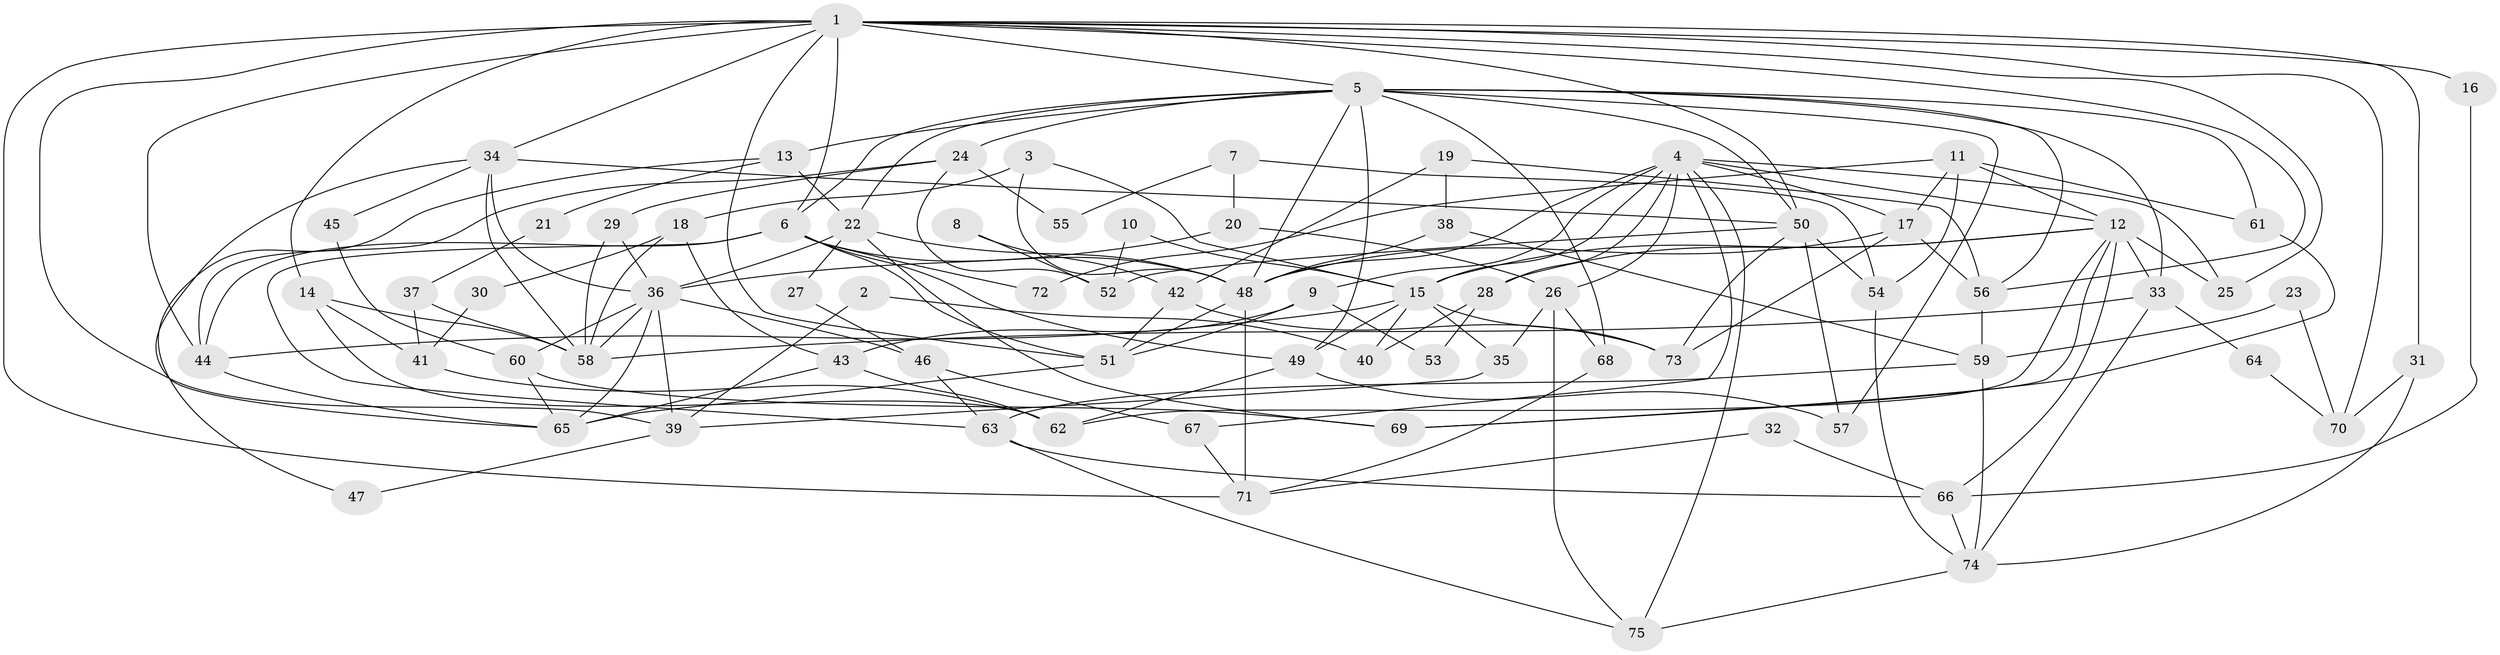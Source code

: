 // original degree distribution, {4: 0.25471698113207547, 2: 0.16981132075471697, 3: 0.2358490566037736, 5: 0.20754716981132076, 6: 0.0660377358490566, 7: 0.03773584905660377, 8: 0.018867924528301886, 9: 0.009433962264150943}
// Generated by graph-tools (version 1.1) at 2025/51/03/04/25 22:51:13]
// undirected, 75 vertices, 167 edges
graph export_dot {
  node [color=gray90,style=filled];
  1;
  2;
  3;
  4;
  5;
  6;
  7;
  8;
  9;
  10;
  11;
  12;
  13;
  14;
  15;
  16;
  17;
  18;
  19;
  20;
  21;
  22;
  23;
  24;
  25;
  26;
  27;
  28;
  29;
  30;
  31;
  32;
  33;
  34;
  35;
  36;
  37;
  38;
  39;
  40;
  41;
  42;
  43;
  44;
  45;
  46;
  47;
  48;
  49;
  50;
  51;
  52;
  53;
  54;
  55;
  56;
  57;
  58;
  59;
  60;
  61;
  62;
  63;
  64;
  65;
  66;
  67;
  68;
  69;
  70;
  71;
  72;
  73;
  74;
  75;
  1 -- 5 [weight=1.0];
  1 -- 6 [weight=2.0];
  1 -- 14 [weight=1.0];
  1 -- 16 [weight=1.0];
  1 -- 25 [weight=1.0];
  1 -- 31 [weight=1.0];
  1 -- 34 [weight=1.0];
  1 -- 39 [weight=1.0];
  1 -- 44 [weight=1.0];
  1 -- 50 [weight=1.0];
  1 -- 51 [weight=1.0];
  1 -- 56 [weight=1.0];
  1 -- 70 [weight=1.0];
  1 -- 71 [weight=1.0];
  2 -- 39 [weight=1.0];
  2 -- 40 [weight=1.0];
  3 -- 15 [weight=1.0];
  3 -- 18 [weight=1.0];
  3 -- 48 [weight=1.0];
  4 -- 9 [weight=1.0];
  4 -- 12 [weight=1.0];
  4 -- 15 [weight=1.0];
  4 -- 17 [weight=1.0];
  4 -- 25 [weight=1.0];
  4 -- 26 [weight=1.0];
  4 -- 28 [weight=2.0];
  4 -- 48 [weight=1.0];
  4 -- 67 [weight=1.0];
  4 -- 75 [weight=1.0];
  5 -- 6 [weight=1.0];
  5 -- 13 [weight=1.0];
  5 -- 22 [weight=1.0];
  5 -- 24 [weight=1.0];
  5 -- 33 [weight=1.0];
  5 -- 48 [weight=1.0];
  5 -- 49 [weight=2.0];
  5 -- 50 [weight=2.0];
  5 -- 56 [weight=1.0];
  5 -- 57 [weight=1.0];
  5 -- 61 [weight=1.0];
  5 -- 68 [weight=1.0];
  6 -- 44 [weight=1.0];
  6 -- 48 [weight=1.0];
  6 -- 49 [weight=1.0];
  6 -- 51 [weight=1.0];
  6 -- 63 [weight=1.0];
  6 -- 72 [weight=1.0];
  7 -- 20 [weight=1.0];
  7 -- 54 [weight=1.0];
  7 -- 55 [weight=1.0];
  8 -- 42 [weight=1.0];
  8 -- 52 [weight=1.0];
  9 -- 43 [weight=1.0];
  9 -- 51 [weight=1.0];
  9 -- 53 [weight=1.0];
  10 -- 15 [weight=1.0];
  10 -- 52 [weight=1.0];
  11 -- 12 [weight=1.0];
  11 -- 17 [weight=1.0];
  11 -- 54 [weight=1.0];
  11 -- 61 [weight=1.0];
  11 -- 72 [weight=1.0];
  12 -- 15 [weight=2.0];
  12 -- 25 [weight=1.0];
  12 -- 28 [weight=1.0];
  12 -- 33 [weight=1.0];
  12 -- 62 [weight=1.0];
  12 -- 66 [weight=1.0];
  12 -- 69 [weight=1.0];
  13 -- 21 [weight=1.0];
  13 -- 22 [weight=1.0];
  13 -- 47 [weight=1.0];
  14 -- 41 [weight=1.0];
  14 -- 58 [weight=1.0];
  14 -- 62 [weight=1.0];
  15 -- 35 [weight=1.0];
  15 -- 40 [weight=2.0];
  15 -- 44 [weight=1.0];
  15 -- 49 [weight=2.0];
  15 -- 73 [weight=1.0];
  16 -- 66 [weight=1.0];
  17 -- 48 [weight=1.0];
  17 -- 56 [weight=1.0];
  17 -- 73 [weight=1.0];
  18 -- 30 [weight=1.0];
  18 -- 43 [weight=1.0];
  18 -- 58 [weight=1.0];
  19 -- 38 [weight=1.0];
  19 -- 42 [weight=1.0];
  19 -- 56 [weight=1.0];
  20 -- 26 [weight=1.0];
  20 -- 36 [weight=1.0];
  21 -- 37 [weight=1.0];
  22 -- 27 [weight=1.0];
  22 -- 36 [weight=1.0];
  22 -- 48 [weight=1.0];
  22 -- 69 [weight=1.0];
  23 -- 59 [weight=1.0];
  23 -- 70 [weight=1.0];
  24 -- 29 [weight=1.0];
  24 -- 44 [weight=1.0];
  24 -- 52 [weight=1.0];
  24 -- 55 [weight=1.0];
  26 -- 35 [weight=1.0];
  26 -- 68 [weight=1.0];
  26 -- 75 [weight=1.0];
  27 -- 46 [weight=1.0];
  28 -- 40 [weight=1.0];
  28 -- 53 [weight=1.0];
  29 -- 36 [weight=1.0];
  29 -- 58 [weight=1.0];
  30 -- 41 [weight=1.0];
  31 -- 70 [weight=1.0];
  31 -- 74 [weight=1.0];
  32 -- 66 [weight=1.0];
  32 -- 71 [weight=1.0];
  33 -- 58 [weight=1.0];
  33 -- 64 [weight=1.0];
  33 -- 74 [weight=1.0];
  34 -- 36 [weight=2.0];
  34 -- 45 [weight=1.0];
  34 -- 50 [weight=1.0];
  34 -- 58 [weight=1.0];
  34 -- 65 [weight=1.0];
  35 -- 39 [weight=1.0];
  36 -- 39 [weight=1.0];
  36 -- 46 [weight=1.0];
  36 -- 58 [weight=1.0];
  36 -- 60 [weight=1.0];
  36 -- 65 [weight=1.0];
  37 -- 41 [weight=1.0];
  37 -- 58 [weight=1.0];
  38 -- 48 [weight=1.0];
  38 -- 59 [weight=1.0];
  39 -- 47 [weight=1.0];
  41 -- 62 [weight=1.0];
  42 -- 51 [weight=1.0];
  42 -- 73 [weight=1.0];
  43 -- 62 [weight=1.0];
  43 -- 65 [weight=1.0];
  44 -- 65 [weight=1.0];
  45 -- 60 [weight=1.0];
  46 -- 63 [weight=1.0];
  46 -- 67 [weight=1.0];
  48 -- 51 [weight=1.0];
  48 -- 71 [weight=1.0];
  49 -- 57 [weight=1.0];
  49 -- 62 [weight=1.0];
  50 -- 52 [weight=1.0];
  50 -- 54 [weight=1.0];
  50 -- 57 [weight=1.0];
  50 -- 73 [weight=1.0];
  51 -- 65 [weight=1.0];
  54 -- 74 [weight=1.0];
  56 -- 59 [weight=1.0];
  59 -- 63 [weight=1.0];
  59 -- 74 [weight=1.0];
  60 -- 65 [weight=1.0];
  60 -- 69 [weight=1.0];
  61 -- 69 [weight=1.0];
  63 -- 66 [weight=1.0];
  63 -- 75 [weight=1.0];
  64 -- 70 [weight=1.0];
  66 -- 74 [weight=1.0];
  67 -- 71 [weight=1.0];
  68 -- 71 [weight=1.0];
  74 -- 75 [weight=1.0];
}
